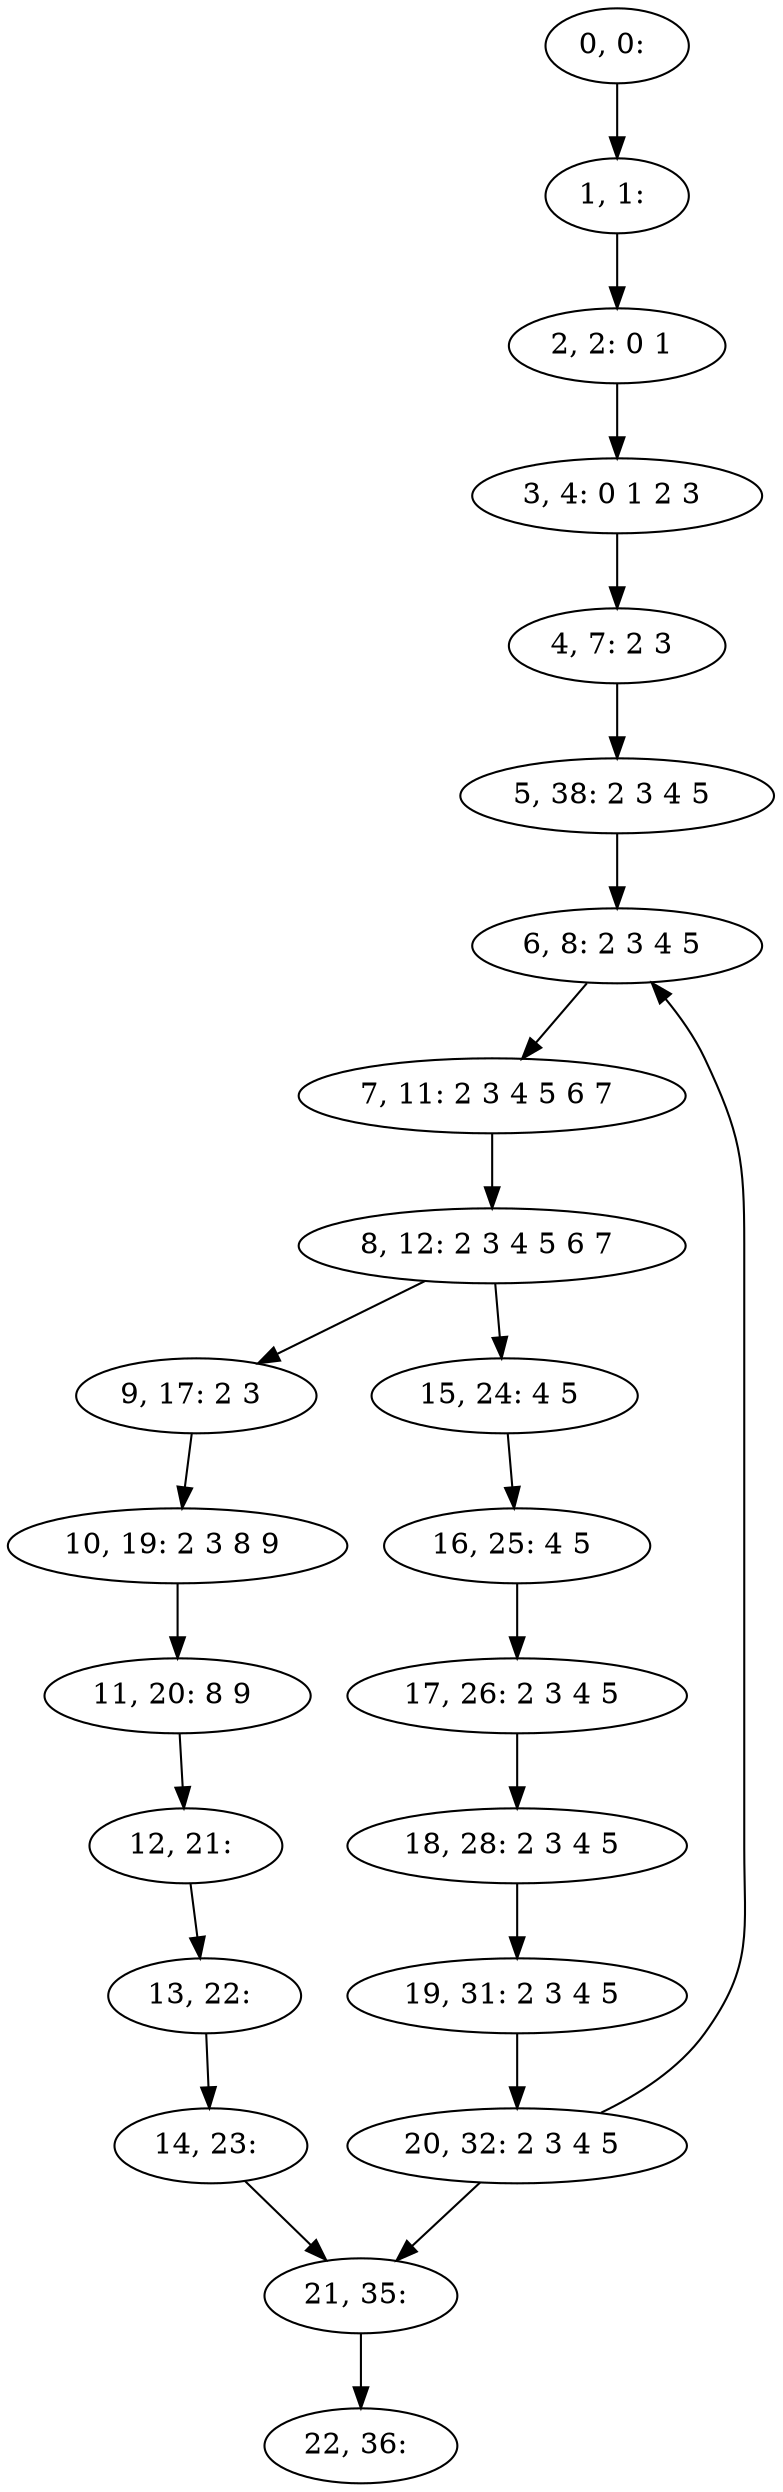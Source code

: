 digraph G {
0[label="0, 0: "];
1[label="1, 1: "];
2[label="2, 2: 0 1 "];
3[label="3, 4: 0 1 2 3 "];
4[label="4, 7: 2 3 "];
5[label="5, 38: 2 3 4 5 "];
6[label="6, 8: 2 3 4 5 "];
7[label="7, 11: 2 3 4 5 6 7 "];
8[label="8, 12: 2 3 4 5 6 7 "];
9[label="9, 17: 2 3 "];
10[label="10, 19: 2 3 8 9 "];
11[label="11, 20: 8 9 "];
12[label="12, 21: "];
13[label="13, 22: "];
14[label="14, 23: "];
15[label="15, 24: 4 5 "];
16[label="16, 25: 4 5 "];
17[label="17, 26: 2 3 4 5 "];
18[label="18, 28: 2 3 4 5 "];
19[label="19, 31: 2 3 4 5 "];
20[label="20, 32: 2 3 4 5 "];
21[label="21, 35: "];
22[label="22, 36: "];
0->1 ;
1->2 ;
2->3 ;
3->4 ;
4->5 ;
5->6 ;
6->7 ;
7->8 ;
8->9 ;
8->15 ;
9->10 ;
10->11 ;
11->12 ;
12->13 ;
13->14 ;
14->21 ;
15->16 ;
16->17 ;
17->18 ;
18->19 ;
19->20 ;
20->21 ;
20->6 ;
21->22 ;
}
